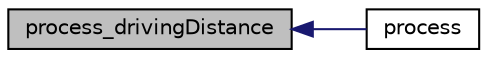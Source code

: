 digraph "process_drivingDistance"
{
  edge [fontname="Helvetica",fontsize="10",labelfontname="Helvetica",labelfontsize="10"];
  node [fontname="Helvetica",fontsize="10",shape=record];
  rankdir="LR";
  Node6 [label="process_drivingDistance",height=0.2,width=0.4,color="black", fillcolor="grey75", style="filled", fontcolor="black"];
  Node6 -> Node7 [dir="back",color="midnightblue",fontsize="10",style="solid",fontname="Helvetica"];
  Node7 [label="process",height=0.2,width=0.4,color="black", fillcolor="white", style="filled",URL="$pgRouting_8cpp.html#a3ec9be4cb3f2602b26273161cc5158d1"];
}
